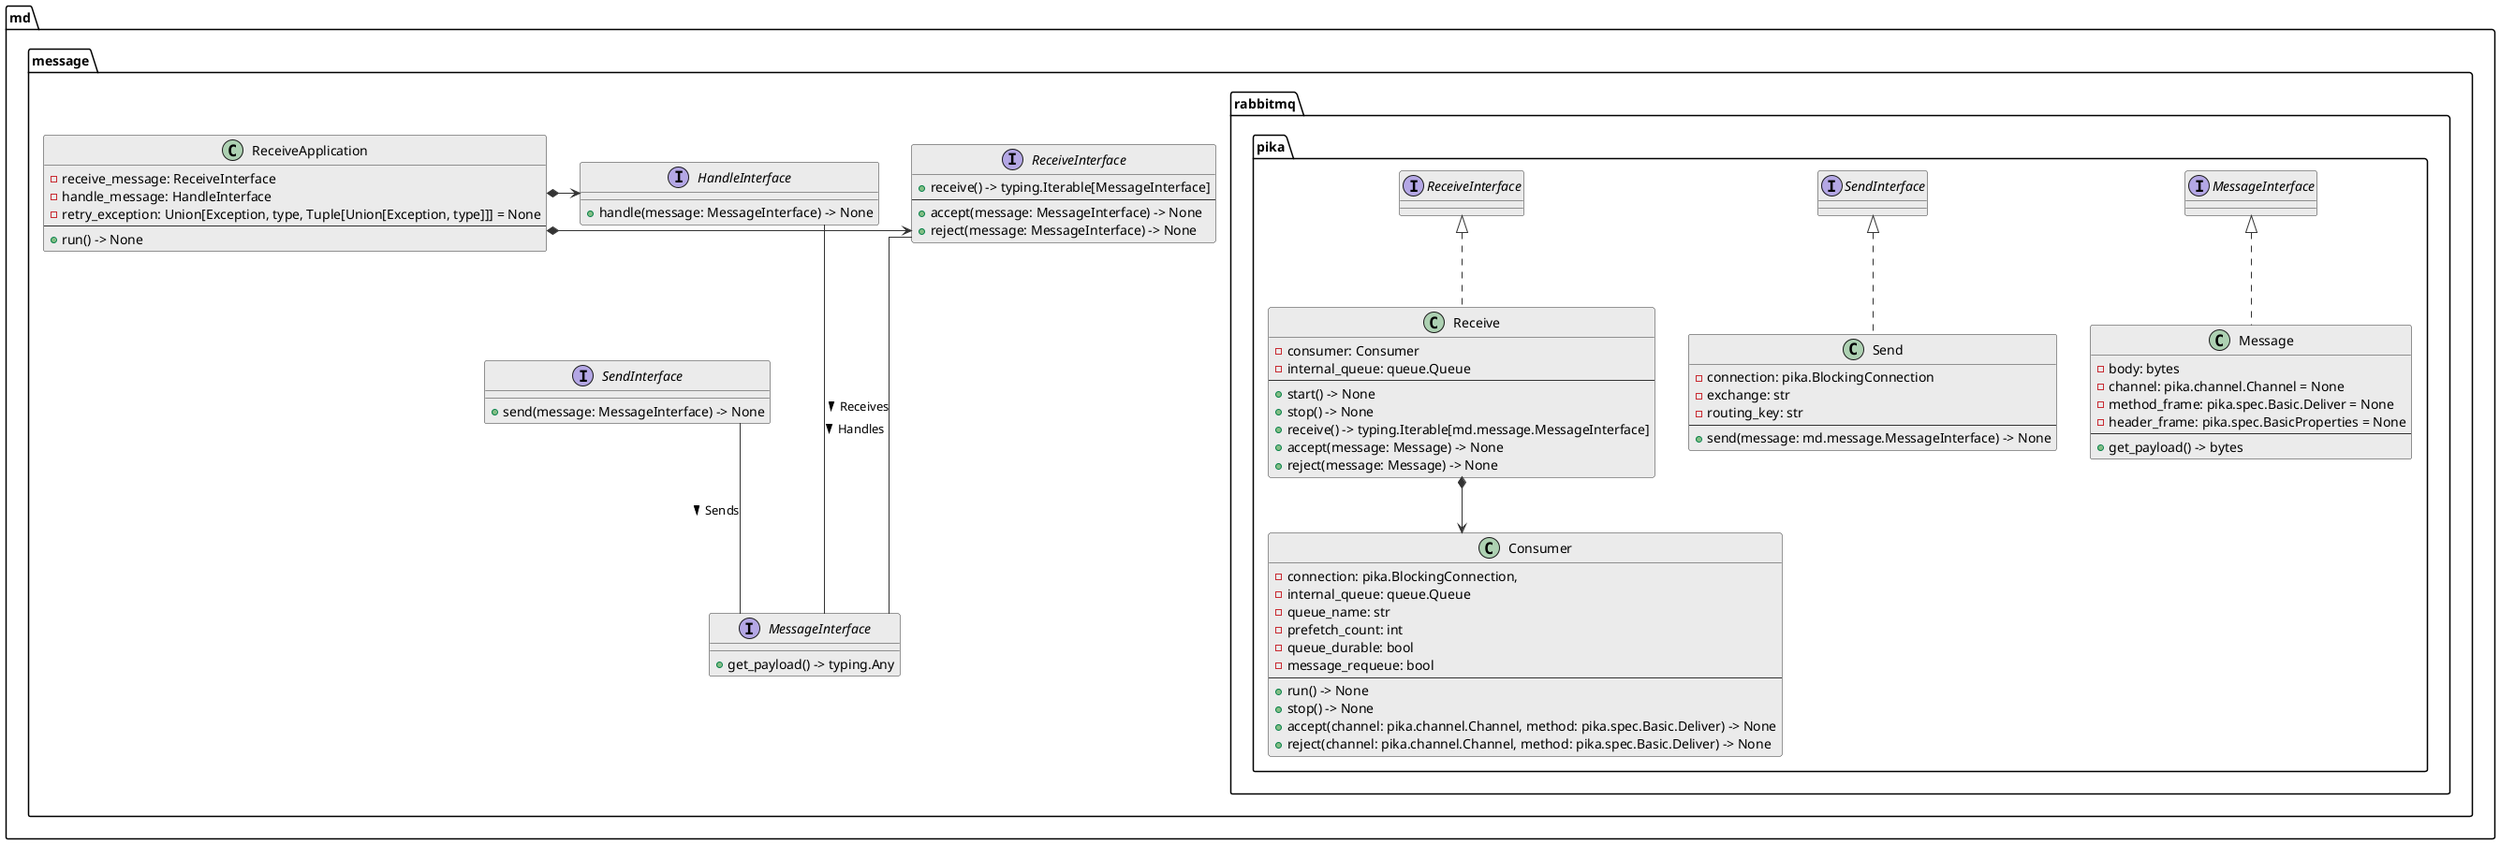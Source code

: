 @startuml

skinparam class {
  BackgroundColor #ebebeb
  ArrowColor      #333
  BorderColor     #333
}

skinparam lineType ortho

package md.message {
  interface MessageInterface {
    + get_payload() -> typing.Any
  }

  interface SendInterface {
    + send(message: MessageInterface) -> None
  }

  interface ReceiveInterface{
    + receive() -> typing.Iterable[MessageInterface]
    --
    + accept(message: MessageInterface) -> None
    + reject(message: MessageInterface) -> None
  }

  interface HandleInterface {
    + handle(message: MessageInterface) -> None
  }

  class ReceiveApplication {
    - receive_message: ReceiveInterface
    - handle_message: HandleInterface
    - retry_exception: Union[Exception, type, Tuple[Union[Exception, type]]] = None
    ---
    + run() -> None
  }
}


SendInterface -- MessageInterface : "Sends >"
HandleInterface --- MessageInterface : "Handles >"
ReceiveInterface -- MessageInterface : "Receives >"

ReceiveApplication *-> ReceiveInterface
ReceiveApplication *-> HandleInterface


package md.message.rabbitmq.pika {
  class Message implements MessageInterface {
    - body: bytes
    - channel: pika.channel.Channel = None
    - method_frame: pika.spec.Basic.Deliver = None
    - header_frame: pika.spec.BasicProperties = None
    ---
    + get_payload() -> bytes
  }

  class Send implements SendInterface {
    - connection: pika.BlockingConnection
    - exchange: str
    - routing_key: str
    ---
    + send(message: md.message.MessageInterface) -> None
  }

  class Consumer {
    - connection: pika.BlockingConnection,
    - internal_queue: queue.Queue
    - queue_name: str
    - prefetch_count: int
    - queue_durable: bool
    - message_requeue: bool
    ---
    + run() -> None
    + stop() -> None
    + accept(channel: pika.channel.Channel, method: pika.spec.Basic.Deliver) -> None
    + reject(channel: pika.channel.Channel, method: pika.spec.Basic.Deliver) -> None
  }

  class Receive implements ReceiveInterface {
      - consumer: Consumer
      - internal_queue: queue.Queue
      ---
      + start() -> None
      + stop() -> None
      + receive() -> typing.Iterable[md.message.MessageInterface]
      + accept(message: Message) -> None
      + reject(message: Message) -> None
  }

  Receive *--> Consumer
'  Send -- Message
'  Receive -- Message
}


@enduml
